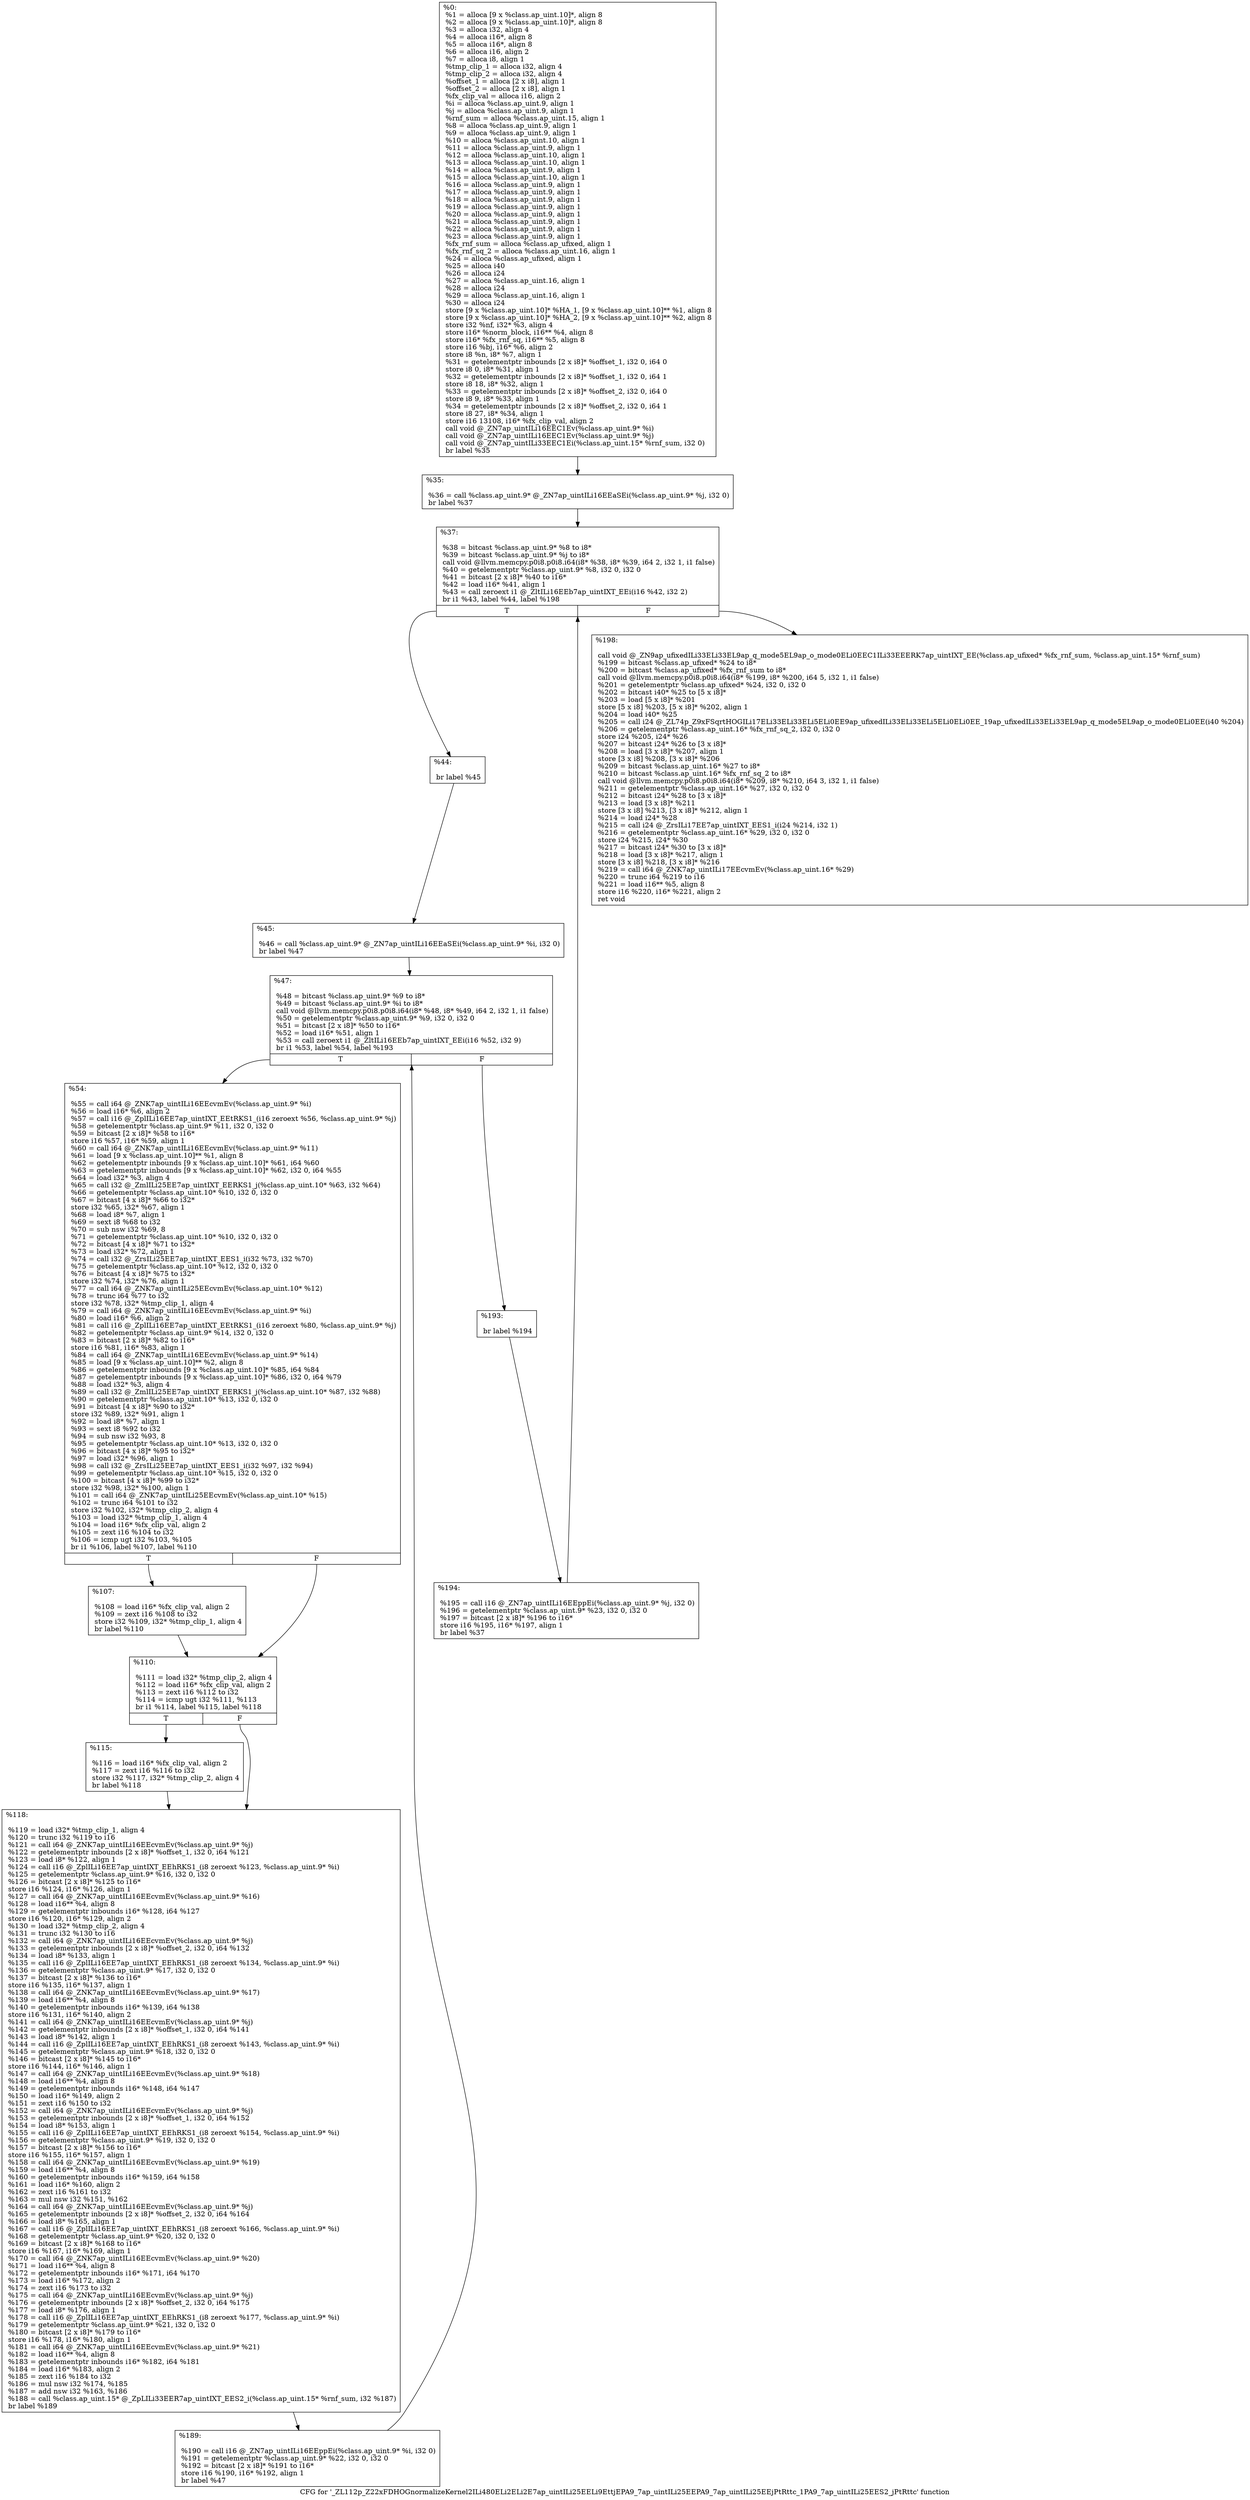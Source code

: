 digraph "CFG for '_ZL112p_Z22xFDHOGnormalizeKernel2ILi480ELi2ELi2E7ap_uintILi25EELi9EttjEPA9_7ap_uintILi25EEPA9_7ap_uintILi25EEjPtRttc_1PA9_7ap_uintILi25EES2_jPtRttc' function" {
	label="CFG for '_ZL112p_Z22xFDHOGnormalizeKernel2ILi480ELi2ELi2E7ap_uintILi25EELi9EttjEPA9_7ap_uintILi25EEPA9_7ap_uintILi25EEjPtRttc_1PA9_7ap_uintILi25EES2_jPtRttc' function";

	Node0x334f5f0 [shape=record,label="{%0:\l  %1 = alloca [9 x %class.ap_uint.10]*, align 8\l  %2 = alloca [9 x %class.ap_uint.10]*, align 8\l  %3 = alloca i32, align 4\l  %4 = alloca i16*, align 8\l  %5 = alloca i16*, align 8\l  %6 = alloca i16, align 2\l  %7 = alloca i8, align 1\l  %tmp_clip_1 = alloca i32, align 4\l  %tmp_clip_2 = alloca i32, align 4\l  %offset_1 = alloca [2 x i8], align 1\l  %offset_2 = alloca [2 x i8], align 1\l  %fx_clip_val = alloca i16, align 2\l  %i = alloca %class.ap_uint.9, align 1\l  %j = alloca %class.ap_uint.9, align 1\l  %rnf_sum = alloca %class.ap_uint.15, align 1\l  %8 = alloca %class.ap_uint.9, align 1\l  %9 = alloca %class.ap_uint.9, align 1\l  %10 = alloca %class.ap_uint.10, align 1\l  %11 = alloca %class.ap_uint.9, align 1\l  %12 = alloca %class.ap_uint.10, align 1\l  %13 = alloca %class.ap_uint.10, align 1\l  %14 = alloca %class.ap_uint.9, align 1\l  %15 = alloca %class.ap_uint.10, align 1\l  %16 = alloca %class.ap_uint.9, align 1\l  %17 = alloca %class.ap_uint.9, align 1\l  %18 = alloca %class.ap_uint.9, align 1\l  %19 = alloca %class.ap_uint.9, align 1\l  %20 = alloca %class.ap_uint.9, align 1\l  %21 = alloca %class.ap_uint.9, align 1\l  %22 = alloca %class.ap_uint.9, align 1\l  %23 = alloca %class.ap_uint.9, align 1\l  %fx_rnf_sum = alloca %class.ap_ufixed, align 1\l  %fx_rnf_sq_2 = alloca %class.ap_uint.16, align 1\l  %24 = alloca %class.ap_ufixed, align 1\l  %25 = alloca i40\l  %26 = alloca i24\l  %27 = alloca %class.ap_uint.16, align 1\l  %28 = alloca i24\l  %29 = alloca %class.ap_uint.16, align 1\l  %30 = alloca i24\l  store [9 x %class.ap_uint.10]* %HA_1, [9 x %class.ap_uint.10]** %1, align 8\l  store [9 x %class.ap_uint.10]* %HA_2, [9 x %class.ap_uint.10]** %2, align 8\l  store i32 %nf, i32* %3, align 4\l  store i16* %norm_block, i16** %4, align 8\l  store i16* %fx_rnf_sq, i16** %5, align 8\l  store i16 %bj, i16* %6, align 2\l  store i8 %n, i8* %7, align 1\l  %31 = getelementptr inbounds [2 x i8]* %offset_1, i32 0, i64 0\l  store i8 0, i8* %31, align 1\l  %32 = getelementptr inbounds [2 x i8]* %offset_1, i32 0, i64 1\l  store i8 18, i8* %32, align 1\l  %33 = getelementptr inbounds [2 x i8]* %offset_2, i32 0, i64 0\l  store i8 9, i8* %33, align 1\l  %34 = getelementptr inbounds [2 x i8]* %offset_2, i32 0, i64 1\l  store i8 27, i8* %34, align 1\l  store i16 13108, i16* %fx_clip_val, align 2\l  call void @_ZN7ap_uintILi16EEC1Ev(%class.ap_uint.9* %i)\l  call void @_ZN7ap_uintILi16EEC1Ev(%class.ap_uint.9* %j)\l  call void @_ZN7ap_uintILi33EEC1Ei(%class.ap_uint.15* %rnf_sum, i32 0)\l  br label %35\l}"];
	Node0x334f5f0 -> Node0x3351b50;
	Node0x3351b50 [shape=record,label="{%35:\l\l  %36 = call %class.ap_uint.9* @_ZN7ap_uintILi16EEaSEi(%class.ap_uint.9* %j, i32 0)\l  br label %37\l}"];
	Node0x3351b50 -> Node0x3351e60;
	Node0x3351e60 [shape=record,label="{%37:\l\l  %38 = bitcast %class.ap_uint.9* %8 to i8*\l  %39 = bitcast %class.ap_uint.9* %j to i8*\l  call void @llvm.memcpy.p0i8.p0i8.i64(i8* %38, i8* %39, i64 2, i32 1, i1 false)\l  %40 = getelementptr %class.ap_uint.9* %8, i32 0, i32 0\l  %41 = bitcast [2 x i8]* %40 to i16*\l  %42 = load i16* %41, align 1\l  %43 = call zeroext i1 @_ZltILi16EEb7ap_uintIXT_EEi(i16 %42, i32 2)\l  br i1 %43, label %44, label %198\l|{<s0>T|<s1>F}}"];
	Node0x3351e60:s0 -> Node0x3352550;
	Node0x3351e60:s1 -> Node0x33525f0;
	Node0x3352550 [shape=record,label="{%44:\l\l  br label %45\l}"];
	Node0x3352550 -> Node0x3352740;
	Node0x3352740 [shape=record,label="{%45:\l\l  %46 = call %class.ap_uint.9* @_ZN7ap_uintILi16EEaSEi(%class.ap_uint.9* %i, i32 0)\l  br label %47\l}"];
	Node0x3352740 -> Node0x3352900;
	Node0x3352900 [shape=record,label="{%47:\l\l  %48 = bitcast %class.ap_uint.9* %9 to i8*\l  %49 = bitcast %class.ap_uint.9* %i to i8*\l  call void @llvm.memcpy.p0i8.p0i8.i64(i8* %48, i8* %49, i64 2, i32 1, i1 false)\l  %50 = getelementptr %class.ap_uint.9* %9, i32 0, i32 0\l  %51 = bitcast [2 x i8]* %50 to i16*\l  %52 = load i16* %51, align 1\l  %53 = call zeroext i1 @_ZltILi16EEb7ap_uintIXT_EEi(i16 %52, i32 9)\l  br i1 %53, label %54, label %193\l|{<s0>T|<s1>F}}"];
	Node0x3352900:s0 -> Node0x3352e40;
	Node0x3352900:s1 -> Node0x3352ee0;
	Node0x3352e40 [shape=record,label="{%54:\l\l  %55 = call i64 @_ZNK7ap_uintILi16EEcvmEv(%class.ap_uint.9* %i)\l  %56 = load i16* %6, align 2\l  %57 = call i16 @_ZplILi16EE7ap_uintIXT_EEtRKS1_(i16 zeroext %56, %class.ap_uint.9* %j)\l  %58 = getelementptr %class.ap_uint.9* %11, i32 0, i32 0\l  %59 = bitcast [2 x i8]* %58 to i16*\l  store i16 %57, i16* %59, align 1\l  %60 = call i64 @_ZNK7ap_uintILi16EEcvmEv(%class.ap_uint.9* %11)\l  %61 = load [9 x %class.ap_uint.10]** %1, align 8\l  %62 = getelementptr inbounds [9 x %class.ap_uint.10]* %61, i64 %60\l  %63 = getelementptr inbounds [9 x %class.ap_uint.10]* %62, i32 0, i64 %55\l  %64 = load i32* %3, align 4\l  %65 = call i32 @_ZmlILi25EE7ap_uintIXT_EERKS1_j(%class.ap_uint.10* %63, i32 %64)\l  %66 = getelementptr %class.ap_uint.10* %10, i32 0, i32 0\l  %67 = bitcast [4 x i8]* %66 to i32*\l  store i32 %65, i32* %67, align 1\l  %68 = load i8* %7, align 1\l  %69 = sext i8 %68 to i32\l  %70 = sub nsw i32 %69, 8\l  %71 = getelementptr %class.ap_uint.10* %10, i32 0, i32 0\l  %72 = bitcast [4 x i8]* %71 to i32*\l  %73 = load i32* %72, align 1\l  %74 = call i32 @_ZrsILi25EE7ap_uintIXT_EES1_i(i32 %73, i32 %70)\l  %75 = getelementptr %class.ap_uint.10* %12, i32 0, i32 0\l  %76 = bitcast [4 x i8]* %75 to i32*\l  store i32 %74, i32* %76, align 1\l  %77 = call i64 @_ZNK7ap_uintILi25EEcvmEv(%class.ap_uint.10* %12)\l  %78 = trunc i64 %77 to i32\l  store i32 %78, i32* %tmp_clip_1, align 4\l  %79 = call i64 @_ZNK7ap_uintILi16EEcvmEv(%class.ap_uint.9* %i)\l  %80 = load i16* %6, align 2\l  %81 = call i16 @_ZplILi16EE7ap_uintIXT_EEtRKS1_(i16 zeroext %80, %class.ap_uint.9* %j)\l  %82 = getelementptr %class.ap_uint.9* %14, i32 0, i32 0\l  %83 = bitcast [2 x i8]* %82 to i16*\l  store i16 %81, i16* %83, align 1\l  %84 = call i64 @_ZNK7ap_uintILi16EEcvmEv(%class.ap_uint.9* %14)\l  %85 = load [9 x %class.ap_uint.10]** %2, align 8\l  %86 = getelementptr inbounds [9 x %class.ap_uint.10]* %85, i64 %84\l  %87 = getelementptr inbounds [9 x %class.ap_uint.10]* %86, i32 0, i64 %79\l  %88 = load i32* %3, align 4\l  %89 = call i32 @_ZmlILi25EE7ap_uintIXT_EERKS1_j(%class.ap_uint.10* %87, i32 %88)\l  %90 = getelementptr %class.ap_uint.10* %13, i32 0, i32 0\l  %91 = bitcast [4 x i8]* %90 to i32*\l  store i32 %89, i32* %91, align 1\l  %92 = load i8* %7, align 1\l  %93 = sext i8 %92 to i32\l  %94 = sub nsw i32 %93, 8\l  %95 = getelementptr %class.ap_uint.10* %13, i32 0, i32 0\l  %96 = bitcast [4 x i8]* %95 to i32*\l  %97 = load i32* %96, align 1\l  %98 = call i32 @_ZrsILi25EE7ap_uintIXT_EES1_i(i32 %97, i32 %94)\l  %99 = getelementptr %class.ap_uint.10* %15, i32 0, i32 0\l  %100 = bitcast [4 x i8]* %99 to i32*\l  store i32 %98, i32* %100, align 1\l  %101 = call i64 @_ZNK7ap_uintILi25EEcvmEv(%class.ap_uint.10* %15)\l  %102 = trunc i64 %101 to i32\l  store i32 %102, i32* %tmp_clip_2, align 4\l  %103 = load i32* %tmp_clip_1, align 4\l  %104 = load i16* %fx_clip_val, align 2\l  %105 = zext i16 %104 to i32\l  %106 = icmp ugt i32 %103, %105\l  br i1 %106, label %107, label %110\l|{<s0>T|<s1>F}}"];
	Node0x3352e40:s0 -> Node0x3354ed0;
	Node0x3352e40:s1 -> Node0x3355b50;
	Node0x3354ed0 [shape=record,label="{%107:\l\l  %108 = load i16* %fx_clip_val, align 2\l  %109 = zext i16 %108 to i32\l  store i32 %109, i32* %tmp_clip_1, align 4\l  br label %110\l}"];
	Node0x3354ed0 -> Node0x3355b50;
	Node0x3355b50 [shape=record,label="{%110:\l\l  %111 = load i32* %tmp_clip_2, align 4\l  %112 = load i16* %fx_clip_val, align 2\l  %113 = zext i16 %112 to i32\l  %114 = icmp ugt i32 %111, %113\l  br i1 %114, label %115, label %118\l|{<s0>T|<s1>F}}"];
	Node0x3355b50:s0 -> Node0x33560c0;
	Node0x3355b50:s1 -> Node0x3356120;
	Node0x33560c0 [shape=record,label="{%115:\l\l  %116 = load i16* %fx_clip_val, align 2\l  %117 = zext i16 %116 to i32\l  store i32 %117, i32* %tmp_clip_2, align 4\l  br label %118\l}"];
	Node0x33560c0 -> Node0x3356120;
	Node0x3356120 [shape=record,label="{%118:\l\l  %119 = load i32* %tmp_clip_1, align 4\l  %120 = trunc i32 %119 to i16\l  %121 = call i64 @_ZNK7ap_uintILi16EEcvmEv(%class.ap_uint.9* %j)\l  %122 = getelementptr inbounds [2 x i8]* %offset_1, i32 0, i64 %121\l  %123 = load i8* %122, align 1\l  %124 = call i16 @_ZplILi16EE7ap_uintIXT_EEhRKS1_(i8 zeroext %123, %class.ap_uint.9* %i)\l  %125 = getelementptr %class.ap_uint.9* %16, i32 0, i32 0\l  %126 = bitcast [2 x i8]* %125 to i16*\l  store i16 %124, i16* %126, align 1\l  %127 = call i64 @_ZNK7ap_uintILi16EEcvmEv(%class.ap_uint.9* %16)\l  %128 = load i16** %4, align 8\l  %129 = getelementptr inbounds i16* %128, i64 %127\l  store i16 %120, i16* %129, align 2\l  %130 = load i32* %tmp_clip_2, align 4\l  %131 = trunc i32 %130 to i16\l  %132 = call i64 @_ZNK7ap_uintILi16EEcvmEv(%class.ap_uint.9* %j)\l  %133 = getelementptr inbounds [2 x i8]* %offset_2, i32 0, i64 %132\l  %134 = load i8* %133, align 1\l  %135 = call i16 @_ZplILi16EE7ap_uintIXT_EEhRKS1_(i8 zeroext %134, %class.ap_uint.9* %i)\l  %136 = getelementptr %class.ap_uint.9* %17, i32 0, i32 0\l  %137 = bitcast [2 x i8]* %136 to i16*\l  store i16 %135, i16* %137, align 1\l  %138 = call i64 @_ZNK7ap_uintILi16EEcvmEv(%class.ap_uint.9* %17)\l  %139 = load i16** %4, align 8\l  %140 = getelementptr inbounds i16* %139, i64 %138\l  store i16 %131, i16* %140, align 2\l  %141 = call i64 @_ZNK7ap_uintILi16EEcvmEv(%class.ap_uint.9* %j)\l  %142 = getelementptr inbounds [2 x i8]* %offset_1, i32 0, i64 %141\l  %143 = load i8* %142, align 1\l  %144 = call i16 @_ZplILi16EE7ap_uintIXT_EEhRKS1_(i8 zeroext %143, %class.ap_uint.9* %i)\l  %145 = getelementptr %class.ap_uint.9* %18, i32 0, i32 0\l  %146 = bitcast [2 x i8]* %145 to i16*\l  store i16 %144, i16* %146, align 1\l  %147 = call i64 @_ZNK7ap_uintILi16EEcvmEv(%class.ap_uint.9* %18)\l  %148 = load i16** %4, align 8\l  %149 = getelementptr inbounds i16* %148, i64 %147\l  %150 = load i16* %149, align 2\l  %151 = zext i16 %150 to i32\l  %152 = call i64 @_ZNK7ap_uintILi16EEcvmEv(%class.ap_uint.9* %j)\l  %153 = getelementptr inbounds [2 x i8]* %offset_1, i32 0, i64 %152\l  %154 = load i8* %153, align 1\l  %155 = call i16 @_ZplILi16EE7ap_uintIXT_EEhRKS1_(i8 zeroext %154, %class.ap_uint.9* %i)\l  %156 = getelementptr %class.ap_uint.9* %19, i32 0, i32 0\l  %157 = bitcast [2 x i8]* %156 to i16*\l  store i16 %155, i16* %157, align 1\l  %158 = call i64 @_ZNK7ap_uintILi16EEcvmEv(%class.ap_uint.9* %19)\l  %159 = load i16** %4, align 8\l  %160 = getelementptr inbounds i16* %159, i64 %158\l  %161 = load i16* %160, align 2\l  %162 = zext i16 %161 to i32\l  %163 = mul nsw i32 %151, %162\l  %164 = call i64 @_ZNK7ap_uintILi16EEcvmEv(%class.ap_uint.9* %j)\l  %165 = getelementptr inbounds [2 x i8]* %offset_2, i32 0, i64 %164\l  %166 = load i8* %165, align 1\l  %167 = call i16 @_ZplILi16EE7ap_uintIXT_EEhRKS1_(i8 zeroext %166, %class.ap_uint.9* %i)\l  %168 = getelementptr %class.ap_uint.9* %20, i32 0, i32 0\l  %169 = bitcast [2 x i8]* %168 to i16*\l  store i16 %167, i16* %169, align 1\l  %170 = call i64 @_ZNK7ap_uintILi16EEcvmEv(%class.ap_uint.9* %20)\l  %171 = load i16** %4, align 8\l  %172 = getelementptr inbounds i16* %171, i64 %170\l  %173 = load i16* %172, align 2\l  %174 = zext i16 %173 to i32\l  %175 = call i64 @_ZNK7ap_uintILi16EEcvmEv(%class.ap_uint.9* %j)\l  %176 = getelementptr inbounds [2 x i8]* %offset_2, i32 0, i64 %175\l  %177 = load i8* %176, align 1\l  %178 = call i16 @_ZplILi16EE7ap_uintIXT_EEhRKS1_(i8 zeroext %177, %class.ap_uint.9* %i)\l  %179 = getelementptr %class.ap_uint.9* %21, i32 0, i32 0\l  %180 = bitcast [2 x i8]* %179 to i16*\l  store i16 %178, i16* %180, align 1\l  %181 = call i64 @_ZNK7ap_uintILi16EEcvmEv(%class.ap_uint.9* %21)\l  %182 = load i16** %4, align 8\l  %183 = getelementptr inbounds i16* %182, i64 %181\l  %184 = load i16* %183, align 2\l  %185 = zext i16 %184 to i32\l  %186 = mul nsw i32 %174, %185\l  %187 = add nsw i32 %163, %186\l  %188 = call %class.ap_uint.15* @_ZpLILi33EER7ap_uintIXT_EES2_i(%class.ap_uint.15* %rnf_sum, i32 %187)\l  br label %189\l}"];
	Node0x3356120 -> Node0x3359bc0;
	Node0x3359bc0 [shape=record,label="{%189:\l\l  %190 = call i16 @_ZN7ap_uintILi16EEppEi(%class.ap_uint.9* %i, i32 0)\l  %191 = getelementptr %class.ap_uint.9* %22, i32 0, i32 0\l  %192 = bitcast [2 x i8]* %191 to i16*\l  store i16 %190, i16* %192, align 1\l  br label %47\l}"];
	Node0x3359bc0 -> Node0x3352900;
	Node0x3352ee0 [shape=record,label="{%193:\l\l  br label %194\l}"];
	Node0x3352ee0 -> Node0x335a0f0;
	Node0x335a0f0 [shape=record,label="{%194:\l\l  %195 = call i16 @_ZN7ap_uintILi16EEppEi(%class.ap_uint.9* %j, i32 0)\l  %196 = getelementptr %class.ap_uint.9* %23, i32 0, i32 0\l  %197 = bitcast [2 x i8]* %196 to i16*\l  store i16 %195, i16* %197, align 1\l  br label %37\l}"];
	Node0x335a0f0 -> Node0x3351e60;
	Node0x33525f0 [shape=record,label="{%198:\l\l  call void @_ZN9ap_ufixedILi33ELi33EL9ap_q_mode5EL9ap_o_mode0ELi0EEC1ILi33EEERK7ap_uintIXT_EE(%class.ap_ufixed* %fx_rnf_sum, %class.ap_uint.15* %rnf_sum)\l  %199 = bitcast %class.ap_ufixed* %24 to i8*\l  %200 = bitcast %class.ap_ufixed* %fx_rnf_sum to i8*\l  call void @llvm.memcpy.p0i8.p0i8.i64(i8* %199, i8* %200, i64 5, i32 1, i1 false)\l  %201 = getelementptr %class.ap_ufixed* %24, i32 0, i32 0\l  %202 = bitcast i40* %25 to [5 x i8]*\l  %203 = load [5 x i8]* %201\l  store [5 x i8] %203, [5 x i8]* %202, align 1\l  %204 = load i40* %25\l  %205 = call i24 @_ZL74p_Z9xFSqrtHOGILi17ELi33ELi33ELi5ELi0EE9ap_ufixedILi33ELi33ELi5ELi0ELi0EE_19ap_ufixedILi33ELi33EL9ap_q_mode5EL9ap_o_mode0ELi0EE(i40 %204)\l  %206 = getelementptr %class.ap_uint.16* %fx_rnf_sq_2, i32 0, i32 0\l  store i24 %205, i24* %26\l  %207 = bitcast i24* %26 to [3 x i8]*\l  %208 = load [3 x i8]* %207, align 1\l  store [3 x i8] %208, [3 x i8]* %206\l  %209 = bitcast %class.ap_uint.16* %27 to i8*\l  %210 = bitcast %class.ap_uint.16* %fx_rnf_sq_2 to i8*\l  call void @llvm.memcpy.p0i8.p0i8.i64(i8* %209, i8* %210, i64 3, i32 1, i1 false)\l  %211 = getelementptr %class.ap_uint.16* %27, i32 0, i32 0\l  %212 = bitcast i24* %28 to [3 x i8]*\l  %213 = load [3 x i8]* %211\l  store [3 x i8] %213, [3 x i8]* %212, align 1\l  %214 = load i24* %28\l  %215 = call i24 @_ZrsILi17EE7ap_uintIXT_EES1_i(i24 %214, i32 1)\l  %216 = getelementptr %class.ap_uint.16* %29, i32 0, i32 0\l  store i24 %215, i24* %30\l  %217 = bitcast i24* %30 to [3 x i8]*\l  %218 = load [3 x i8]* %217, align 1\l  store [3 x i8] %218, [3 x i8]* %216\l  %219 = call i64 @_ZNK7ap_uintILi17EEcvmEv(%class.ap_uint.16* %29)\l  %220 = trunc i64 %219 to i16\l  %221 = load i16** %5, align 8\l  store i16 %220, i16* %221, align 2\l  ret void\l}"];
}
